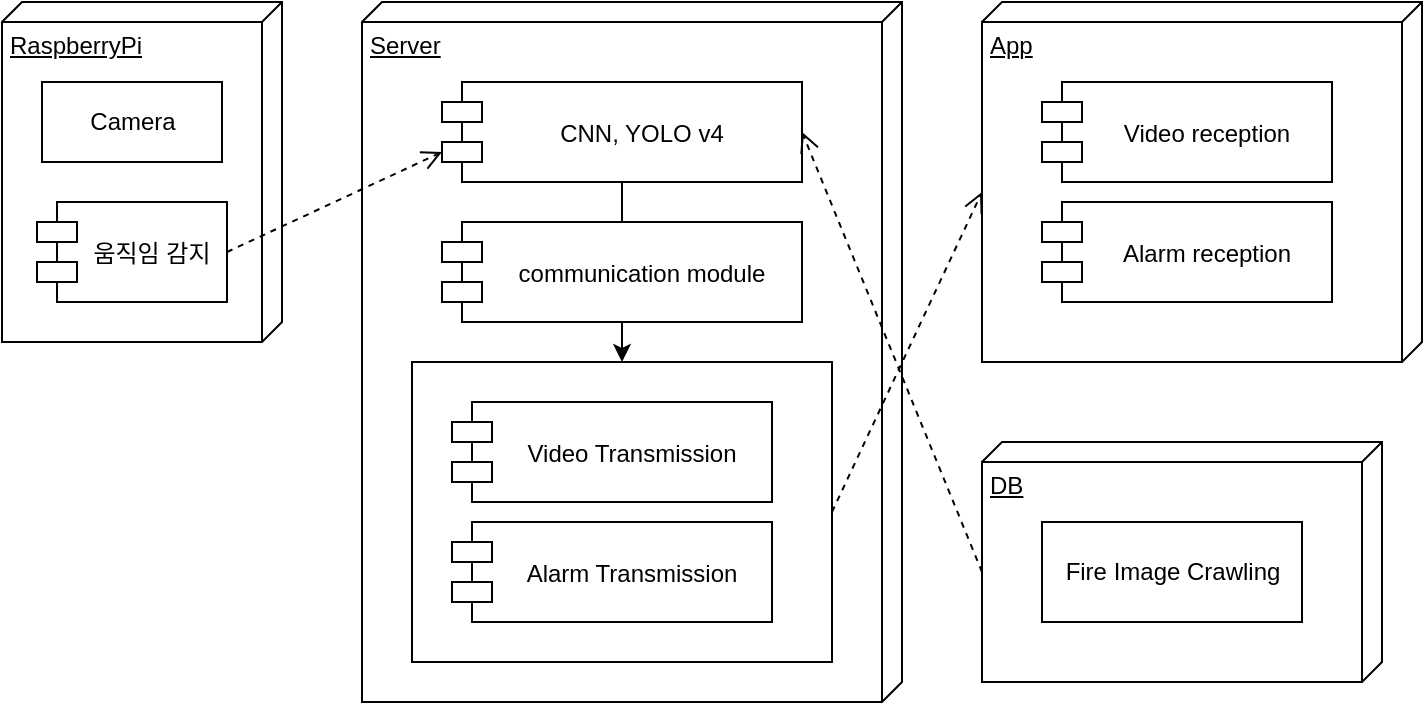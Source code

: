 <mxfile version="16.6.1" type="device"><diagram id="ghQr7ZHiv_2ovTrVMM3V" name="Page-1"><mxGraphModel dx="720" dy="590" grid="1" gridSize="10" guides="1" tooltips="1" connect="1" arrows="1" fold="1" page="1" pageScale="1" pageWidth="827" pageHeight="1169" math="0" shadow="0"><root><mxCell id="0"/><mxCell id="1" parent="0"/><mxCell id="RikPqTFQrC1seF5SBc-7-1" value="RaspberryPi" style="verticalAlign=top;align=left;spacingTop=8;spacingLeft=2;spacingRight=12;shape=cube;size=10;direction=south;fontStyle=4;html=1;" parent="1" vertex="1"><mxGeometry x="20" y="20" width="140" height="170" as="geometry"/></mxCell><mxCell id="RikPqTFQrC1seF5SBc-7-2" value="Camera" style="html=1;" parent="1" vertex="1"><mxGeometry x="40" y="60" width="90" height="40" as="geometry"/></mxCell><mxCell id="RikPqTFQrC1seF5SBc-7-3" value="움직임 감지" style="shape=module;align=center;spacingLeft=20;align=center;verticalAlign=middle;" parent="1" vertex="1"><mxGeometry x="37.5" y="120" width="95" height="50" as="geometry"/></mxCell><mxCell id="RikPqTFQrC1seF5SBc-7-4" value="Server" style="verticalAlign=top;align=left;spacingTop=8;spacingLeft=2;spacingRight=12;shape=cube;size=10;direction=south;fontStyle=4;html=1;" parent="1" vertex="1"><mxGeometry x="200" y="20" width="270" height="350" as="geometry"/></mxCell><mxCell id="RikPqTFQrC1seF5SBc-7-15" style="edgeStyle=orthogonalEdgeStyle;rounded=0;orthogonalLoop=1;jettySize=auto;html=1;exitX=0.5;exitY=1;exitDx=0;exitDy=0;entryX=0.5;entryY=0;entryDx=0;entryDy=0;" parent="1" source="RikPqTFQrC1seF5SBc-7-5" target="RikPqTFQrC1seF5SBc-7-11" edge="1"><mxGeometry relative="1" as="geometry"/></mxCell><mxCell id="RikPqTFQrC1seF5SBc-7-5" value="CNN, YOLO v4" style="shape=module;align=center;spacingLeft=20;align=center;verticalAlign=middle;" parent="1" vertex="1"><mxGeometry x="240" y="60" width="180" height="50" as="geometry"/></mxCell><mxCell id="RikPqTFQrC1seF5SBc-7-11" value="" style="html=1;" parent="1" vertex="1"><mxGeometry x="225" y="200" width="210" height="150" as="geometry"/></mxCell><mxCell id="RikPqTFQrC1seF5SBc-7-7" value="Video Transmission" style="shape=module;align=center;spacingLeft=20;align=center;verticalAlign=middle;" parent="1" vertex="1"><mxGeometry x="245" y="220" width="160" height="50" as="geometry"/></mxCell><mxCell id="RikPqTFQrC1seF5SBc-7-8" value="Alarm Transmission" style="shape=module;align=center;spacingLeft=20;align=center;verticalAlign=middle;" parent="1" vertex="1"><mxGeometry x="245" y="280" width="160" height="50" as="geometry"/></mxCell><mxCell id="RikPqTFQrC1seF5SBc-7-10" value="communication module" style="shape=module;align=center;spacingLeft=20;align=center;verticalAlign=middle;" parent="1" vertex="1"><mxGeometry x="240" y="130" width="180" height="50" as="geometry"/></mxCell><mxCell id="RikPqTFQrC1seF5SBc-7-16" value="" style="html=1;verticalAlign=bottom;endArrow=open;dashed=1;endSize=8;rounded=0;exitX=1;exitY=0.5;exitDx=0;exitDy=0;entryX=0;entryY=0;entryDx=0;entryDy=35;entryPerimeter=0;" parent="1" source="RikPqTFQrC1seF5SBc-7-3" target="RikPqTFQrC1seF5SBc-7-5" edge="1"><mxGeometry relative="1" as="geometry"><mxPoint x="170" y="290" as="sourcePoint"/><mxPoint x="290" y="270" as="targetPoint"/></mxGeometry></mxCell><mxCell id="RikPqTFQrC1seF5SBc-7-17" value="App" style="verticalAlign=top;align=left;spacingTop=8;spacingLeft=2;spacingRight=12;shape=cube;size=10;direction=south;fontStyle=4;html=1;" parent="1" vertex="1"><mxGeometry x="510" y="20" width="220" height="180" as="geometry"/></mxCell><mxCell id="RikPqTFQrC1seF5SBc-7-18" value="Video reception" style="shape=module;align=center;spacingLeft=20;align=center;verticalAlign=middle;" parent="1" vertex="1"><mxGeometry x="540" y="60" width="145" height="50" as="geometry"/></mxCell><mxCell id="RikPqTFQrC1seF5SBc-7-19" value="Alarm reception" style="shape=module;align=center;spacingLeft=20;align=center;verticalAlign=middle;" parent="1" vertex="1"><mxGeometry x="540" y="120" width="145" height="50" as="geometry"/></mxCell><mxCell id="RikPqTFQrC1seF5SBc-7-20" value="" style="html=1;verticalAlign=bottom;endArrow=open;dashed=1;endSize=8;rounded=0;exitX=1;exitY=0.5;exitDx=0;exitDy=0;entryX=0;entryY=0;entryDx=95;entryDy=220;entryPerimeter=0;" parent="1" source="RikPqTFQrC1seF5SBc-7-11" target="RikPqTFQrC1seF5SBc-7-17" edge="1"><mxGeometry relative="1" as="geometry"><mxPoint x="142.5" y="155" as="sourcePoint"/><mxPoint x="250" y="105" as="targetPoint"/></mxGeometry></mxCell><mxCell id="RikPqTFQrC1seF5SBc-7-21" value="DB" style="verticalAlign=top;align=left;spacingTop=8;spacingLeft=2;spacingRight=12;shape=cube;size=10;direction=south;fontStyle=4;html=1;" parent="1" vertex="1"><mxGeometry x="510" y="240" width="200" height="120" as="geometry"/></mxCell><mxCell id="RikPqTFQrC1seF5SBc-7-22" value="Fire Image Crawling" style="html=1;" parent="1" vertex="1"><mxGeometry x="540" y="280" width="130" height="50" as="geometry"/></mxCell><mxCell id="RikPqTFQrC1seF5SBc-7-23" value="" style="html=1;verticalAlign=bottom;endArrow=open;dashed=1;endSize=8;rounded=0;exitX=0;exitY=0;exitDx=65;exitDy=200;entryX=1;entryY=0.5;entryDx=0;entryDy=0;exitPerimeter=0;" parent="1" source="RikPqTFQrC1seF5SBc-7-21" target="RikPqTFQrC1seF5SBc-7-5" edge="1"><mxGeometry relative="1" as="geometry"><mxPoint x="445" y="285" as="sourcePoint"/><mxPoint x="520" y="125" as="targetPoint"/></mxGeometry></mxCell></root></mxGraphModel></diagram></mxfile>
